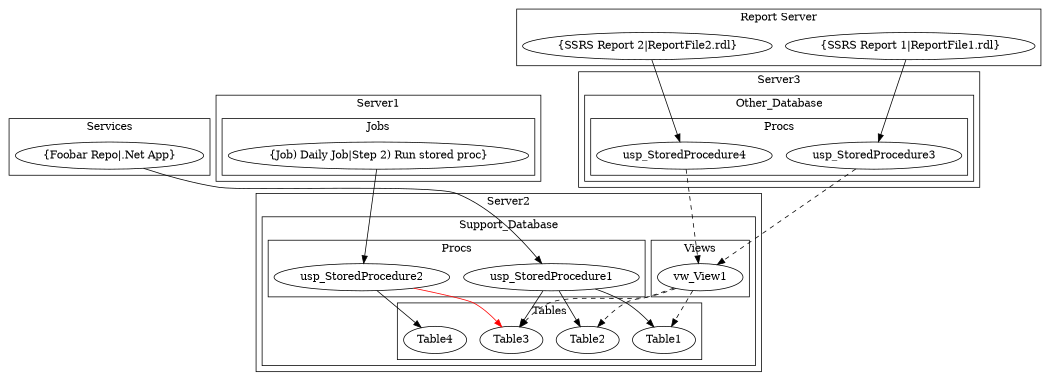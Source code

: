 digraph G {
   size="7"
    subgraph cluster_Services {
        label="Services"
        app_foobar [label="{Foobar Repo|.Net App}"]
    }
    subgraph cluster_Server1 {
        label="Server1"
        subgraph cluster_Jobs {
            label="Jobs"
            job_daily [label="{Job) Daily Job|Step 2) Run stored proc}"]
        }
    }
    subgraph cluster_Server2 {
        label="Server2"
        subgraph cluster_Support_Database {
            label="Support_Database"
            subgraph cluster_Procs {
                label="Procs"
                usp_StoredProcedure1
                usp_StoredProcedure2
            }
            subgraph cluster_Tables {
                label="Tables"
                Table1
                Table2
                Table3
                Table4
            }
            subgraph cluster_Views {
                label="Views"
                vw_View1
            }
        }
    }
    subgraph cluster_Server3 {
        label="Server3"
        subgraph cluster_AutoAlert_Support {
            label="Other_Database"
            subgraph cluster_Procs {
                label="Procs"
                usp_StoredProcedure3
                usp_StoredProcedure4
            }
        }
    }
    subgraph cluster_Reports {
        label="Report Server"
        ssrs_report_1 [label="{SSRS Report 1|ReportFile1.rdl}"]
        ssrs_report_2 [label="{SSRS Report 2|ReportFile2.rdl}"]
    }
    app_foobar -> usp_StoredProcedure1
    usp_StoredProcedure1 -> Table1
    usp_StoredProcedure1 -> Table2
    usp_StoredProcedure1 -> Table3
    usp_StoredProcedure2 -> Table4
    usp_StoredProcedure2 -> Table3 [color=red]
    job_daily -> usp_StoredProcedure2
    ssrs_report_1 -> usp_StoredProcedure3
    ssrs_report_2 -> usp_StoredProcedure4
    usp_StoredProcedure3 -> vw_View1 [style=dashed]
    usp_StoredProcedure4 -> vw_View1 [style=dashed]
    vw_View1 -> Table1 [style=dashed]
    vw_View1 -> Table2 [style=dashed]
    vw_View1 -> Table3 [style=dashed]
}